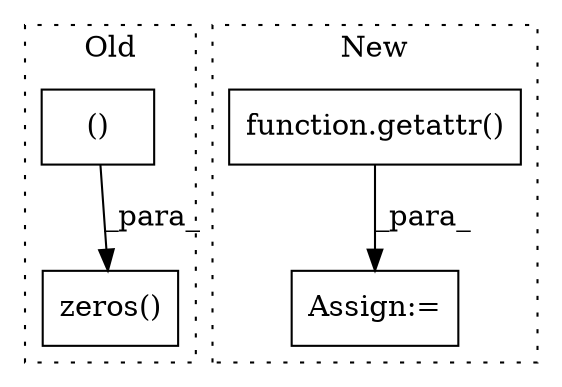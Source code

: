 digraph G {
subgraph cluster0 {
1 [label="zeros()" a="75" s="3442,3472" l="12,41" shape="box"];
3 [label="()" a="54" s="3468" l="3" shape="box"];
label = "Old";
style="dotted";
}
subgraph cluster1 {
2 [label="function.getattr()" a="75" s="2598,2628" l="8,1" shape="box"];
4 [label="Assign:=" a="68" s="2595" l="3" shape="box"];
label = "New";
style="dotted";
}
2 -> 4 [label="_para_"];
3 -> 1 [label="_para_"];
}